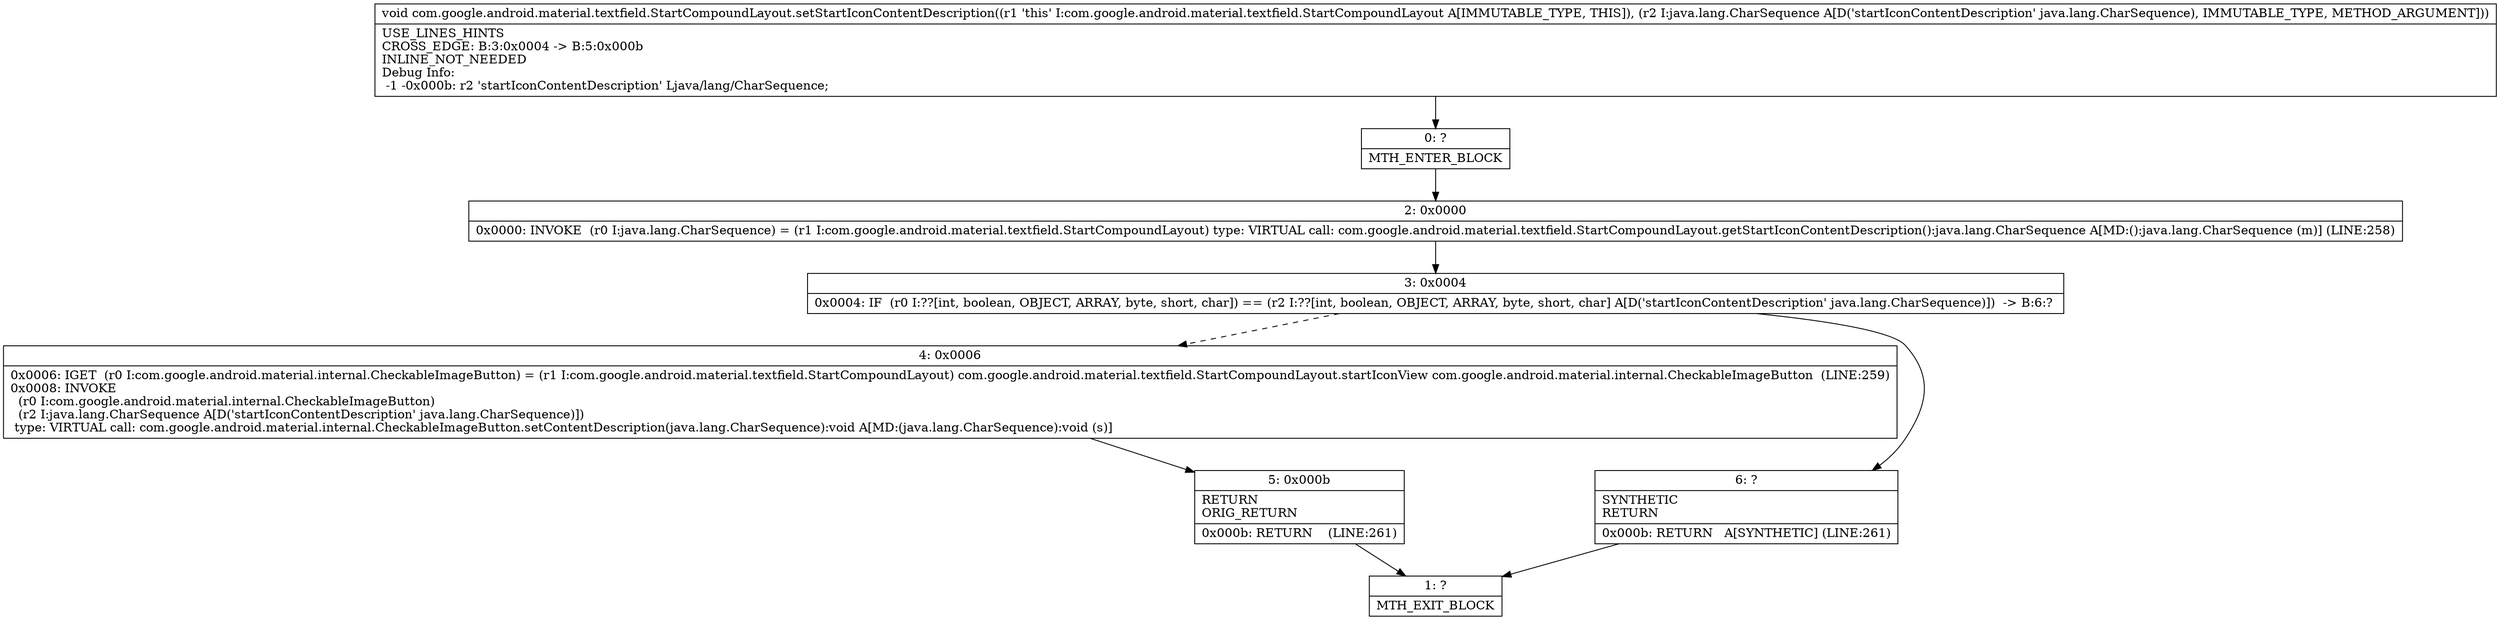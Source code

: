digraph "CFG forcom.google.android.material.textfield.StartCompoundLayout.setStartIconContentDescription(Ljava\/lang\/CharSequence;)V" {
Node_0 [shape=record,label="{0\:\ ?|MTH_ENTER_BLOCK\l}"];
Node_2 [shape=record,label="{2\:\ 0x0000|0x0000: INVOKE  (r0 I:java.lang.CharSequence) = (r1 I:com.google.android.material.textfield.StartCompoundLayout) type: VIRTUAL call: com.google.android.material.textfield.StartCompoundLayout.getStartIconContentDescription():java.lang.CharSequence A[MD:():java.lang.CharSequence (m)] (LINE:258)\l}"];
Node_3 [shape=record,label="{3\:\ 0x0004|0x0004: IF  (r0 I:??[int, boolean, OBJECT, ARRAY, byte, short, char]) == (r2 I:??[int, boolean, OBJECT, ARRAY, byte, short, char] A[D('startIconContentDescription' java.lang.CharSequence)])  \-\> B:6:? \l}"];
Node_4 [shape=record,label="{4\:\ 0x0006|0x0006: IGET  (r0 I:com.google.android.material.internal.CheckableImageButton) = (r1 I:com.google.android.material.textfield.StartCompoundLayout) com.google.android.material.textfield.StartCompoundLayout.startIconView com.google.android.material.internal.CheckableImageButton  (LINE:259)\l0x0008: INVOKE  \l  (r0 I:com.google.android.material.internal.CheckableImageButton)\l  (r2 I:java.lang.CharSequence A[D('startIconContentDescription' java.lang.CharSequence)])\l type: VIRTUAL call: com.google.android.material.internal.CheckableImageButton.setContentDescription(java.lang.CharSequence):void A[MD:(java.lang.CharSequence):void (s)]\l}"];
Node_5 [shape=record,label="{5\:\ 0x000b|RETURN\lORIG_RETURN\l|0x000b: RETURN    (LINE:261)\l}"];
Node_1 [shape=record,label="{1\:\ ?|MTH_EXIT_BLOCK\l}"];
Node_6 [shape=record,label="{6\:\ ?|SYNTHETIC\lRETURN\l|0x000b: RETURN   A[SYNTHETIC] (LINE:261)\l}"];
MethodNode[shape=record,label="{void com.google.android.material.textfield.StartCompoundLayout.setStartIconContentDescription((r1 'this' I:com.google.android.material.textfield.StartCompoundLayout A[IMMUTABLE_TYPE, THIS]), (r2 I:java.lang.CharSequence A[D('startIconContentDescription' java.lang.CharSequence), IMMUTABLE_TYPE, METHOD_ARGUMENT]))  | USE_LINES_HINTS\lCROSS_EDGE: B:3:0x0004 \-\> B:5:0x000b\lINLINE_NOT_NEEDED\lDebug Info:\l  \-1 \-0x000b: r2 'startIconContentDescription' Ljava\/lang\/CharSequence;\l}"];
MethodNode -> Node_0;Node_0 -> Node_2;
Node_2 -> Node_3;
Node_3 -> Node_4[style=dashed];
Node_3 -> Node_6;
Node_4 -> Node_5;
Node_5 -> Node_1;
Node_6 -> Node_1;
}

